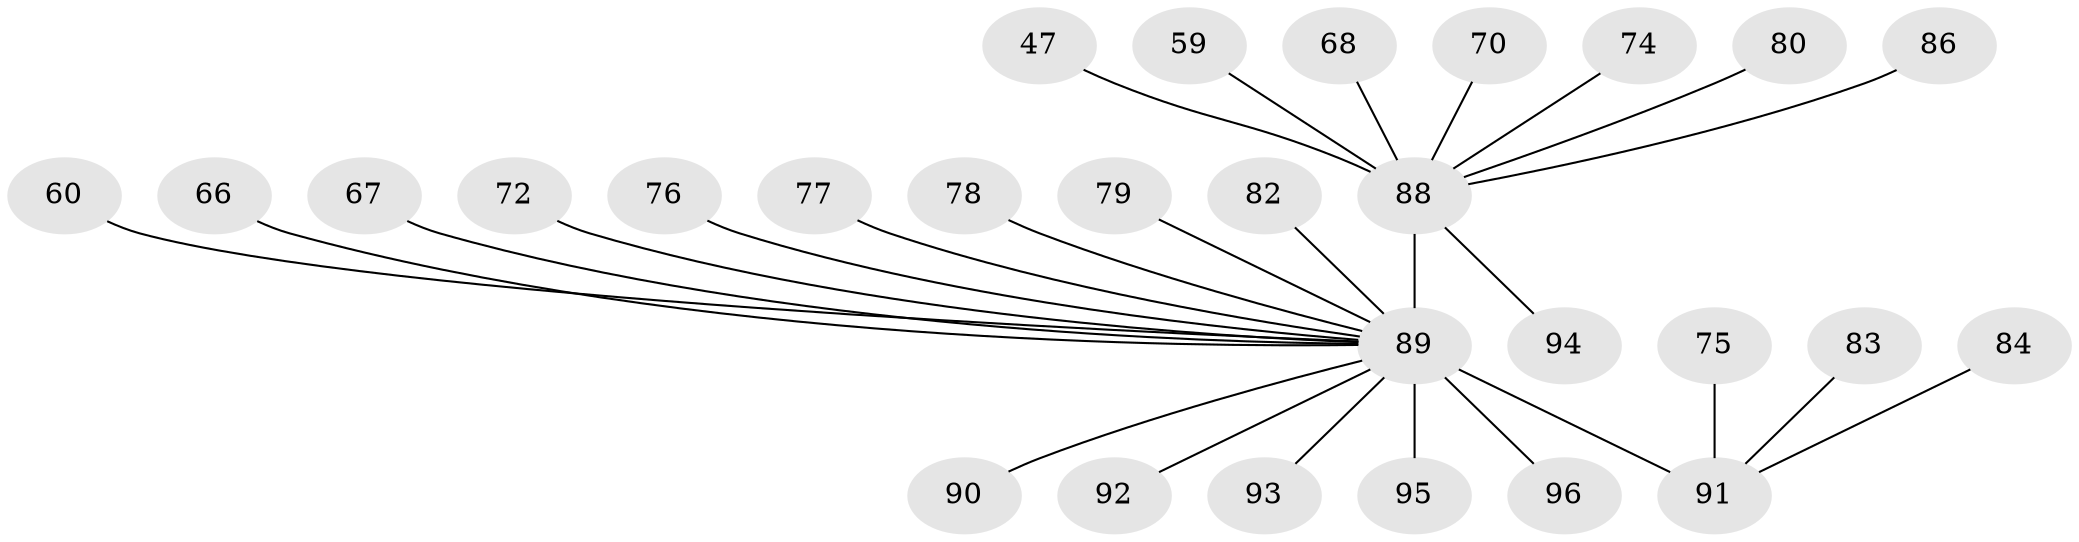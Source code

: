 // original degree distribution, {10: 0.020833333333333332, 15: 0.010416666666666666, 9: 0.010416666666666666, 2: 0.23958333333333334, 11: 0.020833333333333332, 12: 0.010416666666666666, 5: 0.052083333333333336, 1: 0.4895833333333333, 6: 0.020833333333333332, 3: 0.08333333333333333, 8: 0.010416666666666666, 4: 0.03125}
// Generated by graph-tools (version 1.1) at 2025/51/03/04/25 21:51:10]
// undirected, 28 vertices, 27 edges
graph export_dot {
graph [start="1"]
  node [color=gray90,style=filled];
  47;
  59 [super="+58"];
  60;
  66;
  67;
  68;
  70;
  72;
  74;
  75;
  76 [super="+57"];
  77;
  78;
  79;
  80;
  82;
  83;
  84;
  86;
  88 [super="+44+81+54+85"];
  89 [super="+18+41+62+87+42+32+34+46+48+50+52+56"];
  90;
  91 [super="+25+55+71+49"];
  92 [super="+27"];
  93;
  94;
  95 [super="+69"];
  96;
  47 -- 88 [weight=2];
  59 -- 88;
  60 -- 89;
  66 -- 89;
  67 -- 89;
  68 -- 88;
  70 -- 88;
  72 -- 89;
  74 -- 88;
  75 -- 91;
  76 -- 89 [weight=2];
  77 -- 89;
  78 -- 89;
  79 -- 89;
  80 -- 88;
  82 -- 89;
  83 -- 91;
  84 -- 91;
  86 -- 88;
  88 -- 89 [weight=20];
  88 -- 94;
  89 -- 90;
  89 -- 93;
  89 -- 91 [weight=7];
  89 -- 92 [weight=2];
  89 -- 96;
  89 -- 95 [weight=2];
}
